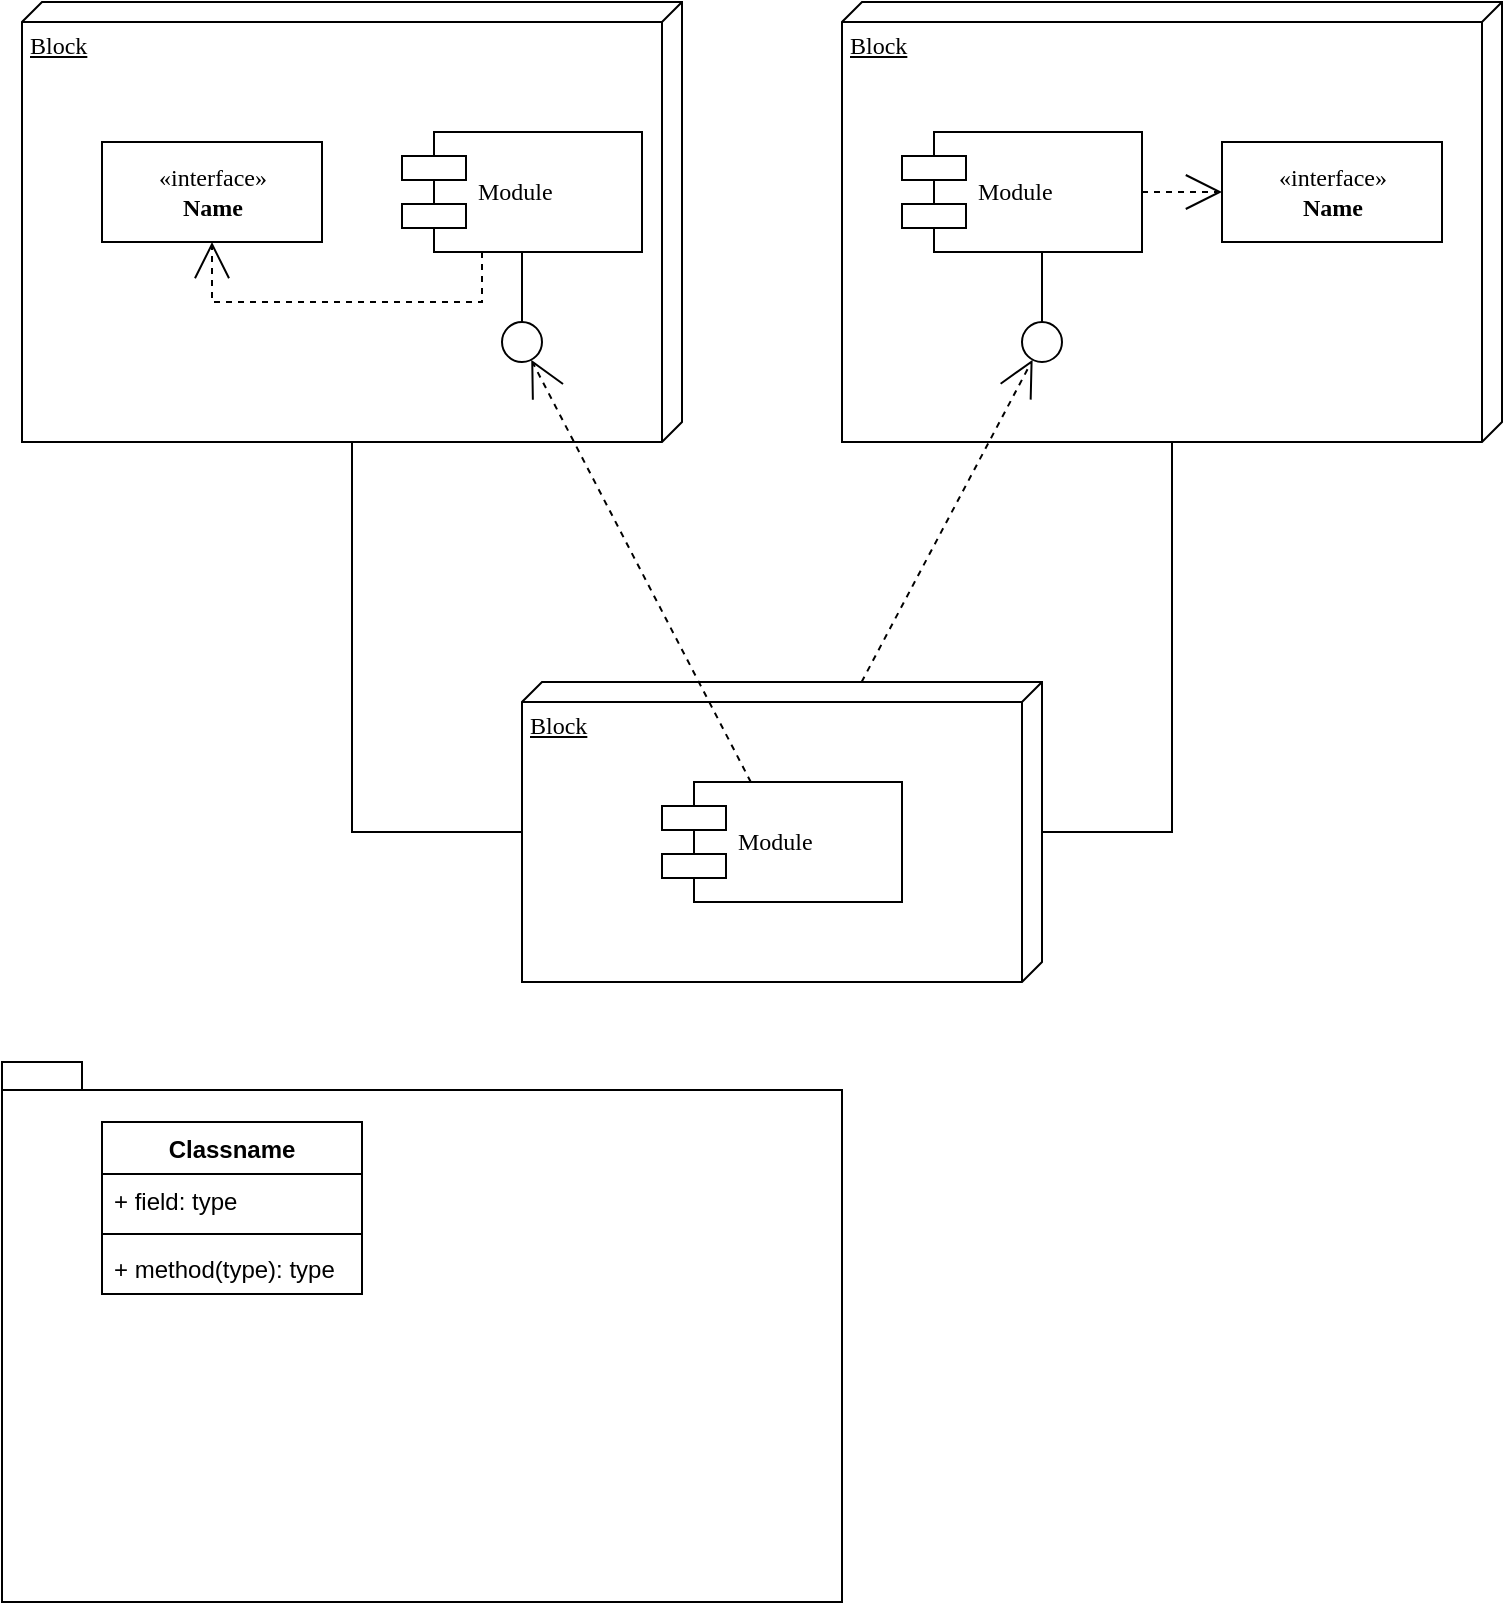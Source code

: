 <mxfile version="14.4.3" type="github" pages="2">
  <diagram name="Page-1" id="5f0bae14-7c28-e335-631c-24af17079c00">
    <mxGraphModel dx="474" dy="857" grid="1" gridSize="10" guides="1" tooltips="1" connect="1" arrows="1" fold="1" page="1" pageScale="1" pageWidth="1100" pageHeight="850" background="#ffffff" math="0" shadow="0">
      <root>
        <mxCell id="0" />
        <mxCell id="1" parent="0" />
        <mxCell id="39150e848f15840c-1" value="Block" style="verticalAlign=top;align=left;spacingTop=8;spacingLeft=2;spacingRight=12;shape=cube;size=10;direction=south;fontStyle=4;html=1;rounded=0;shadow=0;comic=0;labelBackgroundColor=none;strokeWidth=1;fontFamily=Verdana;fontSize=12" parent="1" vertex="1">
          <mxGeometry x="120" y="70" width="330" height="220" as="geometry" />
        </mxCell>
        <mxCell id="39150e848f15840c-2" value="Block" style="verticalAlign=top;align=left;spacingTop=8;spacingLeft=2;spacingRight=12;shape=cube;size=10;direction=south;fontStyle=4;html=1;rounded=0;shadow=0;comic=0;labelBackgroundColor=none;strokeWidth=1;fontFamily=Verdana;fontSize=12" parent="1" vertex="1">
          <mxGeometry x="530" y="70" width="330" height="220" as="geometry" />
        </mxCell>
        <mxCell id="39150e848f15840c-3" value="Block" style="verticalAlign=top;align=left;spacingTop=8;spacingLeft=2;spacingRight=12;shape=cube;size=10;direction=south;fontStyle=4;html=1;rounded=0;shadow=0;comic=0;labelBackgroundColor=none;strokeWidth=1;fontFamily=Verdana;fontSize=12" parent="1" vertex="1">
          <mxGeometry x="370" y="410" width="260" height="150" as="geometry" />
        </mxCell>
        <mxCell id="39150e848f15840c-4" value="&amp;laquo;interface&amp;raquo;&lt;br&gt;&lt;b&gt;Name&lt;/b&gt;" style="html=1;rounded=0;shadow=0;comic=0;labelBackgroundColor=none;strokeWidth=1;fontFamily=Verdana;fontSize=12;align=center;" parent="1" vertex="1">
          <mxGeometry x="160" y="140" width="110" height="50" as="geometry" />
        </mxCell>
        <mxCell id="39150e848f15840c-5" value="Module" style="shape=component;align=left;spacingLeft=36;rounded=0;shadow=0;comic=0;labelBackgroundColor=none;strokeWidth=1;fontFamily=Verdana;fontSize=12;html=1;" parent="1" vertex="1">
          <mxGeometry x="310" y="135" width="120" height="60" as="geometry" />
        </mxCell>
        <mxCell id="39150e848f15840c-6" value="" style="ellipse;whiteSpace=wrap;html=1;rounded=0;shadow=0;comic=0;labelBackgroundColor=none;strokeWidth=1;fontFamily=Verdana;fontSize=12;align=center;" parent="1" vertex="1">
          <mxGeometry x="360" y="230" width="20" height="20" as="geometry" />
        </mxCell>
        <mxCell id="39150e848f15840c-7" value="Module" style="shape=component;align=left;spacingLeft=36;rounded=0;shadow=0;comic=0;labelBackgroundColor=none;strokeWidth=1;fontFamily=Verdana;fontSize=12;html=1;" parent="1" vertex="1">
          <mxGeometry x="560" y="135" width="120" height="60" as="geometry" />
        </mxCell>
        <mxCell id="39150e848f15840c-8" value="&amp;laquo;interface&amp;raquo;&lt;br&gt;&lt;b&gt;Name&lt;/b&gt;" style="html=1;rounded=0;shadow=0;comic=0;labelBackgroundColor=none;strokeWidth=1;fontFamily=Verdana;fontSize=12;align=center;" parent="1" vertex="1">
          <mxGeometry x="720" y="140" width="110" height="50" as="geometry" />
        </mxCell>
        <mxCell id="39150e848f15840c-9" value="" style="ellipse;whiteSpace=wrap;html=1;rounded=0;shadow=0;comic=0;labelBackgroundColor=none;strokeWidth=1;fontFamily=Verdana;fontSize=12;align=center;" parent="1" vertex="1">
          <mxGeometry x="620" y="230" width="20" height="20" as="geometry" />
        </mxCell>
        <mxCell id="39150e848f15840c-10" value="Module" style="shape=component;align=left;spacingLeft=36;rounded=0;shadow=0;comic=0;labelBackgroundColor=none;strokeWidth=1;fontFamily=Verdana;fontSize=12;html=1;" parent="1" vertex="1">
          <mxGeometry x="440" y="460" width="120" height="60" as="geometry" />
        </mxCell>
        <mxCell id="39150e848f15840c-11" style="edgeStyle=none;rounded=0;html=1;dashed=1;labelBackgroundColor=none;startArrow=none;startFill=0;startSize=8;endArrow=open;endFill=0;endSize=16;fontFamily=Verdana;fontSize=12;" parent="1" source="39150e848f15840c-10" target="39150e848f15840c-6" edge="1">
          <mxGeometry relative="1" as="geometry" />
        </mxCell>
        <mxCell id="39150e848f15840c-12" style="edgeStyle=none;rounded=0;html=1;dashed=1;labelBackgroundColor=none;startArrow=none;startFill=0;startSize=8;endArrow=open;endFill=0;endSize=16;fontFamily=Verdana;fontSize=12;" parent="1" source="39150e848f15840c-3" target="39150e848f15840c-9" edge="1">
          <mxGeometry relative="1" as="geometry" />
        </mxCell>
        <mxCell id="39150e848f15840c-13" style="edgeStyle=elbowEdgeStyle;rounded=0;html=1;labelBackgroundColor=none;startArrow=none;startFill=0;startSize=8;endArrow=none;endFill=0;endSize=16;fontFamily=Verdana;fontSize=12;" parent="1" source="39150e848f15840c-9" target="39150e848f15840c-7" edge="1">
          <mxGeometry relative="1" as="geometry" />
        </mxCell>
        <mxCell id="39150e848f15840c-14" style="edgeStyle=elbowEdgeStyle;rounded=0;html=1;labelBackgroundColor=none;startArrow=none;startFill=0;startSize=8;endArrow=none;endFill=0;endSize=16;fontFamily=Verdana;fontSize=12;" parent="1" source="39150e848f15840c-6" target="39150e848f15840c-5" edge="1">
          <mxGeometry relative="1" as="geometry" />
        </mxCell>
        <mxCell id="39150e848f15840c-15" style="edgeStyle=orthogonalEdgeStyle;rounded=0;html=1;labelBackgroundColor=none;startArrow=none;startFill=0;startSize=8;endArrow=open;endFill=0;endSize=16;fontFamily=Verdana;fontSize=12;dashed=1;" parent="1" source="39150e848f15840c-5" target="39150e848f15840c-4" edge="1">
          <mxGeometry relative="1" as="geometry">
            <Array as="points">
              <mxPoint x="350" y="220" />
              <mxPoint x="215" y="220" />
            </Array>
          </mxGeometry>
        </mxCell>
        <mxCell id="39150e848f15840c-16" style="edgeStyle=orthogonalEdgeStyle;rounded=0;html=1;dashed=1;labelBackgroundColor=none;startArrow=none;startFill=0;startSize=8;endArrow=open;endFill=0;endSize=16;fontFamily=Verdana;fontSize=12;" parent="1" source="39150e848f15840c-7" target="39150e848f15840c-8" edge="1">
          <mxGeometry relative="1" as="geometry" />
        </mxCell>
        <mxCell id="39150e848f15840c-17" style="edgeStyle=orthogonalEdgeStyle;rounded=0;html=1;labelBackgroundColor=none;startArrow=none;startFill=0;startSize=8;endArrow=none;endFill=0;endSize=16;fontFamily=Verdana;fontSize=12;" parent="1" source="39150e848f15840c-3" target="39150e848f15840c-2" edge="1">
          <mxGeometry relative="1" as="geometry">
            <Array as="points">
              <mxPoint x="695" y="485" />
            </Array>
          </mxGeometry>
        </mxCell>
        <mxCell id="39150e848f15840c-18" style="edgeStyle=orthogonalEdgeStyle;rounded=0;html=1;labelBackgroundColor=none;startArrow=none;startFill=0;startSize=8;endArrow=none;endFill=0;endSize=16;fontFamily=Verdana;fontSize=12;" parent="1" source="39150e848f15840c-3" target="39150e848f15840c-1" edge="1">
          <mxGeometry relative="1" as="geometry">
            <Array as="points">
              <mxPoint x="285" y="485" />
            </Array>
          </mxGeometry>
        </mxCell>
        <mxCell id="ok0za1unGeQFKWAA7IbC-1" value="" style="shape=folder;fontStyle=1;spacingTop=10;tabWidth=40;tabHeight=14;tabPosition=left;html=1;" parent="1" vertex="1">
          <mxGeometry x="110" y="600" width="420" height="270" as="geometry" />
        </mxCell>
        <mxCell id="ok0za1unGeQFKWAA7IbC-2" value="Classname" style="swimlane;fontStyle=1;align=center;verticalAlign=top;childLayout=stackLayout;horizontal=1;startSize=26;horizontalStack=0;resizeParent=1;resizeParentMax=0;resizeLast=0;collapsible=1;marginBottom=0;" parent="1" vertex="1">
          <mxGeometry x="160" y="630" width="130" height="86" as="geometry" />
        </mxCell>
        <mxCell id="ok0za1unGeQFKWAA7IbC-3" value="+ field: type" style="text;strokeColor=none;fillColor=none;align=left;verticalAlign=top;spacingLeft=4;spacingRight=4;overflow=hidden;rotatable=0;points=[[0,0.5],[1,0.5]];portConstraint=eastwest;" parent="ok0za1unGeQFKWAA7IbC-2" vertex="1">
          <mxGeometry y="26" width="130" height="26" as="geometry" />
        </mxCell>
        <mxCell id="ok0za1unGeQFKWAA7IbC-4" value="" style="line;strokeWidth=1;fillColor=none;align=left;verticalAlign=middle;spacingTop=-1;spacingLeft=3;spacingRight=3;rotatable=0;labelPosition=right;points=[];portConstraint=eastwest;" parent="ok0za1unGeQFKWAA7IbC-2" vertex="1">
          <mxGeometry y="52" width="130" height="8" as="geometry" />
        </mxCell>
        <mxCell id="ok0za1unGeQFKWAA7IbC-5" value="+ method(type): type" style="text;strokeColor=none;fillColor=none;align=left;verticalAlign=top;spacingLeft=4;spacingRight=4;overflow=hidden;rotatable=0;points=[[0,0.5],[1,0.5]];portConstraint=eastwest;" parent="ok0za1unGeQFKWAA7IbC-2" vertex="1">
          <mxGeometry y="60" width="130" height="26" as="geometry" />
        </mxCell>
      </root>
    </mxGraphModel>
  </diagram>
  <diagram id="8LLgx4vdBzQ1kD5CrxiD" name="Page-2">
    <mxGraphModel dx="1246" dy="1965" grid="1" gridSize="10" guides="1" tooltips="1" connect="1" arrows="1" fold="1" page="1" pageScale="1" pageWidth="827" pageHeight="1169" math="0" shadow="0">
      <root>
        <mxCell id="HQGPUMjog5LNMLzuyo_q-0" />
        <mxCell id="HQGPUMjog5LNMLzuyo_q-1" parent="HQGPUMjog5LNMLzuyo_q-0" />
        <mxCell id="HQGPUMjog5LNMLzuyo_q-2" value="&lt;p style=&quot;margin: 0px ; margin-top: 4px ; text-align: center&quot;&gt;&lt;i&gt;&amp;lt;&amp;lt;Interface&amp;gt;&amp;gt;&lt;/i&gt;&lt;br&gt;&lt;b&gt;登录授权接口&lt;/b&gt;&lt;/p&gt;&lt;hr size=&quot;1&quot;&gt;&lt;p style=&quot;margin: 0px ; margin-left: 4px&quot;&gt;+ auth(String): JWTToken&lt;br&gt;&lt;/p&gt;" style="verticalAlign=top;align=left;overflow=fill;fontSize=12;fontFamily=Helvetica;html=1;" parent="HQGPUMjog5LNMLzuyo_q-1" vertex="1">
          <mxGeometry x="120" y="-280" width="190" height="110" as="geometry" />
        </mxCell>
        <mxCell id="HQGPUMjog5LNMLzuyo_q-31" value="登录认证-Feature" style="shape=module;align=left;spacingLeft=20;align=center;verticalAlign=top;fillColor=#dae8fc;strokeColor=#6c8ebf;" parent="HQGPUMjog5LNMLzuyo_q-1" vertex="1">
          <mxGeometry x="60" y="-90" width="1090" height="510" as="geometry" />
        </mxCell>
        <mxCell id="HQGPUMjog5LNMLzuyo_q-32" value="CheckIdentifyService" style="swimlane;fontStyle=1;align=center;verticalAlign=top;childLayout=stackLayout;horizontal=1;startSize=26;horizontalStack=0;resizeParent=1;resizeParentMax=0;resizeLast=0;collapsible=1;marginBottom=0;swimlaneFillColor=#ffffff;" parent="HQGPUMjog5LNMLzuyo_q-1" vertex="1">
          <mxGeometry x="150" y="230" width="215" height="138" as="geometry" />
        </mxCell>
        <mxCell id="HQGPUMjog5LNMLzuyo_q-33" value="+ userService: UserService" style="text;strokeColor=none;fillColor=none;align=left;verticalAlign=top;spacingLeft=4;spacingRight=4;overflow=hidden;rotatable=0;points=[[0,0.5],[1,0.5]];portConstraint=eastwest;" parent="HQGPUMjog5LNMLzuyo_q-32" vertex="1">
          <mxGeometry y="26" width="215" height="26" as="geometry" />
        </mxCell>
        <mxCell id="HQGPUMjog5LNMLzuyo_q-34" value="" style="line;strokeWidth=1;fillColor=none;align=left;verticalAlign=middle;spacingTop=-1;spacingLeft=3;spacingRight=3;rotatable=0;labelPosition=right;points=[];portConstraint=eastwest;" parent="HQGPUMjog5LNMLzuyo_q-32" vertex="1">
          <mxGeometry y="52" width="215" height="8" as="geometry" />
        </mxCell>
        <mxCell id="HQGPUMjog5LNMLzuyo_q-35" value="+ confirm(AuthAndUserInfo): Boolean" style="text;strokeColor=none;fillColor=none;align=left;verticalAlign=top;spacingLeft=4;spacingRight=4;overflow=hidden;rotatable=0;points=[[0,0.5],[1,0.5]];portConstraint=eastwest;" parent="HQGPUMjog5LNMLzuyo_q-32" vertex="1">
          <mxGeometry y="60" width="215" height="26" as="geometry" />
        </mxCell>
        <mxCell id="HQGPUMjog5LNMLzuyo_q-36" value="+ accept(AuthAndUserInfo): Boolean" style="text;strokeColor=none;fillColor=none;align=left;verticalAlign=top;spacingLeft=4;spacingRight=4;overflow=hidden;rotatable=0;points=[[0,0.5],[1,0.5]];portConstraint=eastwest;" parent="HQGPUMjog5LNMLzuyo_q-32" vertex="1">
          <mxGeometry y="86" width="215" height="26" as="geometry" />
        </mxCell>
        <mxCell id="HQGPUMjog5LNMLzuyo_q-37" value="+ reject(AuthAndUserInfo): Boolean" style="text;strokeColor=none;fillColor=none;align=left;verticalAlign=top;spacingLeft=4;spacingRight=4;overflow=hidden;rotatable=0;points=[[0,0.5],[1,0.5]];portConstraint=eastwest;" parent="HQGPUMjog5LNMLzuyo_q-32" vertex="1">
          <mxGeometry y="112" width="215" height="26" as="geometry" />
        </mxCell>
        <mxCell id="HQGPUMjog5LNMLzuyo_q-38" value="" style="group" parent="HQGPUMjog5LNMLzuyo_q-1" vertex="1" connectable="0">
          <mxGeometry x="70" y="450" width="1150" height="450" as="geometry" />
        </mxCell>
        <mxCell id="HQGPUMjog5LNMLzuyo_q-30" value="Domain-Model" style="verticalAlign=top;align=center;overflow=fill;html=1;fontFamily=Helvetica;fontSize=12;fontColor=#000000;strokeColor=#000000;fillColor=#ffffff;" parent="HQGPUMjog5LNMLzuyo_q-38" vertex="1">
          <mxGeometry x="8.78" y="-8.09" width="1111.22" height="458.09" as="geometry" />
        </mxCell>
        <mxCell id="TmlSuqyC0zM2CFqLp6od-5" value="Station" style="shape=table;startSize=30;container=1;collapsible=1;childLayout=tableLayout;fixedRows=1;rowLines=0;fontStyle=1;align=center;resizeLast=1;" vertex="1" parent="HQGPUMjog5LNMLzuyo_q-38">
          <mxGeometry x="240" y="30" width="150" height="210" as="geometry" />
        </mxCell>
        <mxCell id="TmlSuqyC0zM2CFqLp6od-6" value="" style="shape=partialRectangle;collapsible=0;dropTarget=0;pointerEvents=0;fillColor=none;top=0;left=0;bottom=0;right=0;points=[[0,0.5],[1,0.5]];portConstraint=eastwest;" vertex="1" parent="TmlSuqyC0zM2CFqLp6od-5">
          <mxGeometry y="30" width="150" height="30" as="geometry" />
        </mxCell>
        <mxCell id="TmlSuqyC0zM2CFqLp6od-7" value="PK,FK1" style="shape=partialRectangle;connectable=0;fillColor=none;top=0;left=0;bottom=0;right=0;fontStyle=1;overflow=hidden;" vertex="1" parent="TmlSuqyC0zM2CFqLp6od-6">
          <mxGeometry width="60" height="30" as="geometry" />
        </mxCell>
        <mxCell id="TmlSuqyC0zM2CFqLp6od-8" value="station_id" style="shape=partialRectangle;connectable=0;fillColor=none;top=0;left=0;bottom=0;right=0;align=left;spacingLeft=6;fontStyle=5;overflow=hidden;" vertex="1" parent="TmlSuqyC0zM2CFqLp6od-6">
          <mxGeometry x="60" width="90" height="30" as="geometry" />
        </mxCell>
        <mxCell id="TmlSuqyC0zM2CFqLp6od-9" value="" style="shape=partialRectangle;collapsible=0;dropTarget=0;pointerEvents=0;fillColor=none;top=0;left=0;bottom=1;right=0;points=[[0,0.5],[1,0.5]];portConstraint=eastwest;" vertex="1" parent="TmlSuqyC0zM2CFqLp6od-5">
          <mxGeometry y="60" width="150" height="30" as="geometry" />
        </mxCell>
        <mxCell id="TmlSuqyC0zM2CFqLp6od-10" value="" style="shape=partialRectangle;connectable=0;fillColor=none;top=0;left=0;bottom=0;right=0;fontStyle=1;overflow=hidden;" vertex="1" parent="TmlSuqyC0zM2CFqLp6od-9">
          <mxGeometry width="60" height="30" as="geometry" />
        </mxCell>
        <mxCell id="TmlSuqyC0zM2CFqLp6od-11" value="" style="shape=partialRectangle;connectable=0;fillColor=none;top=0;left=0;bottom=0;right=0;align=left;spacingLeft=6;fontStyle=5;overflow=hidden;" vertex="1" parent="TmlSuqyC0zM2CFqLp6od-9">
          <mxGeometry x="60" width="90" height="30" as="geometry" />
        </mxCell>
        <mxCell id="TmlSuqyC0zM2CFqLp6od-12" value="" style="shape=partialRectangle;collapsible=0;dropTarget=0;pointerEvents=0;fillColor=none;top=0;left=0;bottom=0;right=0;points=[[0,0.5],[1,0.5]];portConstraint=eastwest;" vertex="1" parent="TmlSuqyC0zM2CFqLp6od-5">
          <mxGeometry y="90" width="150" height="30" as="geometry" />
        </mxCell>
        <mxCell id="TmlSuqyC0zM2CFqLp6od-13" value="" style="shape=partialRectangle;connectable=0;fillColor=none;top=0;left=0;bottom=0;right=0;editable=1;overflow=hidden;" vertex="1" parent="TmlSuqyC0zM2CFqLp6od-12">
          <mxGeometry width="60" height="30" as="geometry" />
        </mxCell>
        <mxCell id="TmlSuqyC0zM2CFqLp6od-14" value="status" style="shape=partialRectangle;connectable=0;fillColor=none;top=0;left=0;bottom=0;right=0;align=left;spacingLeft=6;overflow=hidden;" vertex="1" parent="TmlSuqyC0zM2CFqLp6od-12">
          <mxGeometry x="60" width="90" height="30" as="geometry" />
        </mxCell>
        <mxCell id="TmlSuqyC0zM2CFqLp6od-33" value="" style="shape=partialRectangle;collapsible=0;dropTarget=0;pointerEvents=0;fillColor=none;top=0;left=0;bottom=0;right=0;points=[[0,0.5],[1,0.5]];portConstraint=eastwest;" vertex="1" parent="TmlSuqyC0zM2CFqLp6od-5">
          <mxGeometry y="120" width="150" height="30" as="geometry" />
        </mxCell>
        <mxCell id="TmlSuqyC0zM2CFqLp6od-34" value="" style="shape=partialRectangle;connectable=0;fillColor=none;top=0;left=0;bottom=0;right=0;editable=1;overflow=hidden;" vertex="1" parent="TmlSuqyC0zM2CFqLp6od-33">
          <mxGeometry width="60" height="30" as="geometry" />
        </mxCell>
        <mxCell id="TmlSuqyC0zM2CFqLp6od-35" value="station_name" style="shape=partialRectangle;connectable=0;fillColor=none;top=0;left=0;bottom=0;right=0;align=left;spacingLeft=6;overflow=hidden;" vertex="1" parent="TmlSuqyC0zM2CFqLp6od-33">
          <mxGeometry x="60" width="90" height="30" as="geometry" />
        </mxCell>
        <mxCell id="TmlSuqyC0zM2CFqLp6od-36" value="" style="shape=partialRectangle;collapsible=0;dropTarget=0;pointerEvents=0;fillColor=none;top=0;left=0;bottom=0;right=0;points=[[0,0.5],[1,0.5]];portConstraint=eastwest;" vertex="1" parent="TmlSuqyC0zM2CFqLp6od-5">
          <mxGeometry y="150" width="150" height="30" as="geometry" />
        </mxCell>
        <mxCell id="TmlSuqyC0zM2CFqLp6od-37" value="" style="shape=partialRectangle;connectable=0;fillColor=none;top=0;left=0;bottom=0;right=0;editable=1;overflow=hidden;" vertex="1" parent="TmlSuqyC0zM2CFqLp6od-36">
          <mxGeometry width="60" height="30" as="geometry" />
        </mxCell>
        <mxCell id="TmlSuqyC0zM2CFqLp6od-38" value="station_no" style="shape=partialRectangle;connectable=0;fillColor=none;top=0;left=0;bottom=0;right=0;align=left;spacingLeft=6;overflow=hidden;" vertex="1" parent="TmlSuqyC0zM2CFqLp6od-36">
          <mxGeometry x="60" width="90" height="30" as="geometry" />
        </mxCell>
        <mxCell id="TmlSuqyC0zM2CFqLp6od-15" value="" style="shape=partialRectangle;collapsible=0;dropTarget=0;pointerEvents=0;fillColor=none;top=0;left=0;bottom=0;right=0;points=[[0,0.5],[1,0.5]];portConstraint=eastwest;" vertex="1" parent="TmlSuqyC0zM2CFqLp6od-5">
          <mxGeometry y="180" width="150" height="30" as="geometry" />
        </mxCell>
        <mxCell id="TmlSuqyC0zM2CFqLp6od-16" value="" style="shape=partialRectangle;connectable=0;fillColor=none;top=0;left=0;bottom=0;right=0;editable=1;overflow=hidden;" vertex="1" parent="TmlSuqyC0zM2CFqLp6od-15">
          <mxGeometry width="60" height="30" as="geometry" />
        </mxCell>
        <mxCell id="TmlSuqyC0zM2CFqLp6od-17" value="comment" style="shape=partialRectangle;connectable=0;fillColor=none;top=0;left=0;bottom=0;right=0;align=left;spacingLeft=6;overflow=hidden;" vertex="1" parent="TmlSuqyC0zM2CFqLp6od-15">
          <mxGeometry x="60" width="90" height="30" as="geometry" />
        </mxCell>
        <mxCell id="TmlSuqyC0zM2CFqLp6od-39" value="plugin" style="shape=table;startSize=30;container=1;collapsible=1;childLayout=tableLayout;fixedRows=1;rowLines=0;fontStyle=1;align=center;resizeLast=1;" vertex="1" parent="HQGPUMjog5LNMLzuyo_q-38">
          <mxGeometry x="40" y="30" width="140" height="150" as="geometry" />
        </mxCell>
        <mxCell id="TmlSuqyC0zM2CFqLp6od-40" value="" style="shape=partialRectangle;collapsible=0;dropTarget=0;pointerEvents=0;fillColor=none;top=0;left=0;bottom=0;right=0;points=[[0,0.5],[1,0.5]];portConstraint=eastwest;" vertex="1" parent="TmlSuqyC0zM2CFqLp6od-39">
          <mxGeometry y="30" width="140" height="30" as="geometry" />
        </mxCell>
        <mxCell id="TmlSuqyC0zM2CFqLp6od-41" value="PK,FK1" style="shape=partialRectangle;connectable=0;fillColor=none;top=0;left=0;bottom=0;right=0;fontStyle=1;overflow=hidden;" vertex="1" parent="TmlSuqyC0zM2CFqLp6od-40">
          <mxGeometry width="60" height="30" as="geometry" />
        </mxCell>
        <mxCell id="TmlSuqyC0zM2CFqLp6od-42" value="id" style="shape=partialRectangle;connectable=0;fillColor=none;top=0;left=0;bottom=0;right=0;align=left;spacingLeft=6;fontStyle=5;overflow=hidden;" vertex="1" parent="TmlSuqyC0zM2CFqLp6od-40">
          <mxGeometry x="60" width="80" height="30" as="geometry" />
        </mxCell>
        <mxCell id="TmlSuqyC0zM2CFqLp6od-43" value="" style="shape=partialRectangle;collapsible=0;dropTarget=0;pointerEvents=0;fillColor=none;top=0;left=0;bottom=1;right=0;points=[[0,0.5],[1,0.5]];portConstraint=eastwest;" vertex="1" parent="TmlSuqyC0zM2CFqLp6od-39">
          <mxGeometry y="60" width="140" height="30" as="geometry" />
        </mxCell>
        <mxCell id="TmlSuqyC0zM2CFqLp6od-44" value="PK,FK2" style="shape=partialRectangle;connectable=0;fillColor=none;top=0;left=0;bottom=0;right=0;fontStyle=1;overflow=hidden;" vertex="1" parent="TmlSuqyC0zM2CFqLp6od-43">
          <mxGeometry width="60" height="30" as="geometry" />
        </mxCell>
        <mxCell id="TmlSuqyC0zM2CFqLp6od-45" value="station_id" style="shape=partialRectangle;connectable=0;fillColor=none;top=0;left=0;bottom=0;right=0;align=left;spacingLeft=6;fontStyle=5;overflow=hidden;" vertex="1" parent="TmlSuqyC0zM2CFqLp6od-43">
          <mxGeometry x="60" width="80" height="30" as="geometry" />
        </mxCell>
        <mxCell id="TmlSuqyC0zM2CFqLp6od-46" value="" style="shape=partialRectangle;collapsible=0;dropTarget=0;pointerEvents=0;fillColor=none;top=0;left=0;bottom=0;right=0;points=[[0,0.5],[1,0.5]];portConstraint=eastwest;" vertex="1" parent="TmlSuqyC0zM2CFqLp6od-39">
          <mxGeometry y="90" width="140" height="30" as="geometry" />
        </mxCell>
        <mxCell id="TmlSuqyC0zM2CFqLp6od-47" value="" style="shape=partialRectangle;connectable=0;fillColor=none;top=0;left=0;bottom=0;right=0;editable=1;overflow=hidden;" vertex="1" parent="TmlSuqyC0zM2CFqLp6od-46">
          <mxGeometry width="60" height="30" as="geometry" />
        </mxCell>
        <mxCell id="TmlSuqyC0zM2CFqLp6od-48" value="company_no" style="shape=partialRectangle;connectable=0;fillColor=none;top=0;left=0;bottom=0;right=0;align=left;spacingLeft=6;overflow=hidden;" vertex="1" parent="TmlSuqyC0zM2CFqLp6od-46">
          <mxGeometry x="60" width="80" height="30" as="geometry" />
        </mxCell>
        <mxCell id="TmlSuqyC0zM2CFqLp6od-49" value="" style="shape=partialRectangle;collapsible=0;dropTarget=0;pointerEvents=0;fillColor=none;top=0;left=0;bottom=0;right=0;points=[[0,0.5],[1,0.5]];portConstraint=eastwest;" vertex="1" parent="TmlSuqyC0zM2CFqLp6od-39">
          <mxGeometry y="120" width="140" height="30" as="geometry" />
        </mxCell>
        <mxCell id="TmlSuqyC0zM2CFqLp6od-50" value="" style="shape=partialRectangle;connectable=0;fillColor=none;top=0;left=0;bottom=0;right=0;editable=1;overflow=hidden;" vertex="1" parent="TmlSuqyC0zM2CFqLp6od-49">
          <mxGeometry width="60" height="30" as="geometry" />
        </mxCell>
        <mxCell id="TmlSuqyC0zM2CFqLp6od-51" value="plugin_name" style="shape=partialRectangle;connectable=0;fillColor=none;top=0;left=0;bottom=0;right=0;align=left;spacingLeft=6;overflow=hidden;" vertex="1" parent="TmlSuqyC0zM2CFqLp6od-49">
          <mxGeometry x="60" width="80" height="30" as="geometry" />
        </mxCell>
        <mxCell id="TmlSuqyC0zM2CFqLp6od-52" value="basic_info" style="shape=table;startSize=30;container=1;collapsible=1;childLayout=tableLayout;fixedRows=1;rowLines=0;fontStyle=1;align=center;resizeLast=1;" vertex="1" parent="HQGPUMjog5LNMLzuyo_q-38">
          <mxGeometry x="430" y="30" width="180" height="160" as="geometry" />
        </mxCell>
        <mxCell id="TmlSuqyC0zM2CFqLp6od-53" value="" style="shape=partialRectangle;collapsible=0;dropTarget=0;pointerEvents=0;fillColor=none;top=0;left=0;bottom=0;right=0;points=[[0,0.5],[1,0.5]];portConstraint=eastwest;" vertex="1" parent="TmlSuqyC0zM2CFqLp6od-52">
          <mxGeometry y="30" width="180" height="30" as="geometry" />
        </mxCell>
        <mxCell id="TmlSuqyC0zM2CFqLp6od-54" value="PK,FK1" style="shape=partialRectangle;connectable=0;fillColor=none;top=0;left=0;bottom=0;right=0;fontStyle=1;overflow=hidden;" vertex="1" parent="TmlSuqyC0zM2CFqLp6od-53">
          <mxGeometry width="60" height="30" as="geometry" />
        </mxCell>
        <mxCell id="TmlSuqyC0zM2CFqLp6od-55" value="basic_info_id" style="shape=partialRectangle;connectable=0;fillColor=none;top=0;left=0;bottom=0;right=0;align=left;spacingLeft=6;fontStyle=5;overflow=hidden;" vertex="1" parent="TmlSuqyC0zM2CFqLp6od-53">
          <mxGeometry x="60" width="120" height="30" as="geometry" />
        </mxCell>
        <mxCell id="TmlSuqyC0zM2CFqLp6od-56" value="" style="shape=partialRectangle;collapsible=0;dropTarget=0;pointerEvents=0;fillColor=none;top=0;left=0;bottom=1;right=0;points=[[0,0.5],[1,0.5]];portConstraint=eastwest;" vertex="1" parent="TmlSuqyC0zM2CFqLp6od-52">
          <mxGeometry y="60" width="180" height="30" as="geometry" />
        </mxCell>
        <mxCell id="TmlSuqyC0zM2CFqLp6od-57" value="PK,FK2" style="shape=partialRectangle;connectable=0;fillColor=none;top=0;left=0;bottom=0;right=0;fontStyle=1;overflow=hidden;" vertex="1" parent="TmlSuqyC0zM2CFqLp6od-56">
          <mxGeometry width="60" height="30" as="geometry" />
        </mxCell>
        <mxCell id="TmlSuqyC0zM2CFqLp6od-58" value="station_id" style="shape=partialRectangle;connectable=0;fillColor=none;top=0;left=0;bottom=0;right=0;align=left;spacingLeft=6;fontStyle=5;overflow=hidden;" vertex="1" parent="TmlSuqyC0zM2CFqLp6od-56">
          <mxGeometry x="60" width="120" height="30" as="geometry" />
        </mxCell>
        <mxCell id="TmlSuqyC0zM2CFqLp6od-59" value="" style="shape=partialRectangle;collapsible=0;dropTarget=0;pointerEvents=0;fillColor=none;top=0;left=0;bottom=0;right=0;points=[[0,0.5],[1,0.5]];portConstraint=eastwest;" vertex="1" parent="TmlSuqyC0zM2CFqLp6od-52">
          <mxGeometry y="90" width="180" height="30" as="geometry" />
        </mxCell>
        <mxCell id="TmlSuqyC0zM2CFqLp6od-60" value="" style="shape=partialRectangle;connectable=0;fillColor=none;top=0;left=0;bottom=0;right=0;editable=1;overflow=hidden;" vertex="1" parent="TmlSuqyC0zM2CFqLp6od-59">
          <mxGeometry width="60" height="30" as="geometry" />
        </mxCell>
        <mxCell id="TmlSuqyC0zM2CFqLp6od-61" value="Row 3" style="shape=partialRectangle;connectable=0;fillColor=none;top=0;left=0;bottom=0;right=0;align=left;spacingLeft=6;overflow=hidden;" vertex="1" parent="TmlSuqyC0zM2CFqLp6od-59">
          <mxGeometry x="60" width="120" height="30" as="geometry" />
        </mxCell>
        <mxCell id="TmlSuqyC0zM2CFqLp6od-62" value="" style="shape=partialRectangle;collapsible=0;dropTarget=0;pointerEvents=0;fillColor=none;top=0;left=0;bottom=0;right=0;points=[[0,0.5],[1,0.5]];portConstraint=eastwest;" vertex="1" parent="TmlSuqyC0zM2CFqLp6od-52">
          <mxGeometry y="120" width="180" height="30" as="geometry" />
        </mxCell>
        <mxCell id="TmlSuqyC0zM2CFqLp6od-63" value="" style="shape=partialRectangle;connectable=0;fillColor=none;top=0;left=0;bottom=0;right=0;editable=1;overflow=hidden;" vertex="1" parent="TmlSuqyC0zM2CFqLp6od-62">
          <mxGeometry width="60" height="30" as="geometry" />
        </mxCell>
        <mxCell id="TmlSuqyC0zM2CFqLp6od-64" value="Row 4" style="shape=partialRectangle;connectable=0;fillColor=none;top=0;left=0;bottom=0;right=0;align=left;spacingLeft=6;overflow=hidden;" vertex="1" parent="TmlSuqyC0zM2CFqLp6od-62">
          <mxGeometry x="60" width="120" height="30" as="geometry" />
        </mxCell>
        <mxCell id="TmlSuqyC0zM2CFqLp6od-65" value="simulation" style="shape=table;startSize=25;container=1;collapsible=1;childLayout=tableLayout;fixedRows=1;rowLines=0;fontStyle=1;align=center;resizeLast=1;" vertex="1" parent="HQGPUMjog5LNMLzuyo_q-38">
          <mxGeometry x="640" y="30" width="180" height="160" as="geometry" />
        </mxCell>
        <mxCell id="TmlSuqyC0zM2CFqLp6od-66" value="" style="shape=partialRectangle;collapsible=0;dropTarget=0;pointerEvents=0;fillColor=none;top=0;left=0;bottom=0;right=0;points=[[0,0.5],[1,0.5]];portConstraint=eastwest;" vertex="1" parent="TmlSuqyC0zM2CFqLp6od-65">
          <mxGeometry y="25" width="180" height="30" as="geometry" />
        </mxCell>
        <mxCell id="TmlSuqyC0zM2CFqLp6od-67" value="PK,FK1" style="shape=partialRectangle;connectable=0;fillColor=none;top=0;left=0;bottom=0;right=0;fontStyle=1;overflow=hidden;" vertex="1" parent="TmlSuqyC0zM2CFqLp6od-66">
          <mxGeometry width="60" height="30" as="geometry" />
        </mxCell>
        <mxCell id="TmlSuqyC0zM2CFqLp6od-68" value="simulation_id" style="shape=partialRectangle;connectable=0;fillColor=none;top=0;left=0;bottom=0;right=0;align=left;spacingLeft=6;fontStyle=5;overflow=hidden;" vertex="1" parent="TmlSuqyC0zM2CFqLp6od-66">
          <mxGeometry x="60" width="120" height="30" as="geometry" />
        </mxCell>
        <mxCell id="TmlSuqyC0zM2CFqLp6od-69" value="" style="shape=partialRectangle;collapsible=0;dropTarget=0;pointerEvents=0;fillColor=none;top=0;left=0;bottom=1;right=0;points=[[0,0.5],[1,0.5]];portConstraint=eastwest;" vertex="1" parent="TmlSuqyC0zM2CFqLp6od-65">
          <mxGeometry y="55" width="180" height="30" as="geometry" />
        </mxCell>
        <mxCell id="TmlSuqyC0zM2CFqLp6od-70" value="PK,FK2" style="shape=partialRectangle;connectable=0;fillColor=none;top=0;left=0;bottom=0;right=0;fontStyle=1;overflow=hidden;" vertex="1" parent="TmlSuqyC0zM2CFqLp6od-69">
          <mxGeometry width="60" height="30" as="geometry" />
        </mxCell>
        <mxCell id="TmlSuqyC0zM2CFqLp6od-71" value="station_id" style="shape=partialRectangle;connectable=0;fillColor=none;top=0;left=0;bottom=0;right=0;align=left;spacingLeft=6;fontStyle=5;overflow=hidden;" vertex="1" parent="TmlSuqyC0zM2CFqLp6od-69">
          <mxGeometry x="60" width="120" height="30" as="geometry" />
        </mxCell>
        <mxCell id="TmlSuqyC0zM2CFqLp6od-72" value="" style="shape=partialRectangle;collapsible=0;dropTarget=0;pointerEvents=0;fillColor=none;top=0;left=0;bottom=0;right=0;points=[[0,0.5],[1,0.5]];portConstraint=eastwest;" vertex="1" parent="TmlSuqyC0zM2CFqLp6od-65">
          <mxGeometry y="85" width="180" height="30" as="geometry" />
        </mxCell>
        <mxCell id="TmlSuqyC0zM2CFqLp6od-73" value="" style="shape=partialRectangle;connectable=0;fillColor=none;top=0;left=0;bottom=0;right=0;editable=1;overflow=hidden;" vertex="1" parent="TmlSuqyC0zM2CFqLp6od-72">
          <mxGeometry width="60" height="30" as="geometry" />
        </mxCell>
        <mxCell id="TmlSuqyC0zM2CFqLp6od-74" value="Row 3" style="shape=partialRectangle;connectable=0;fillColor=none;top=0;left=0;bottom=0;right=0;align=left;spacingLeft=6;overflow=hidden;" vertex="1" parent="TmlSuqyC0zM2CFqLp6od-72">
          <mxGeometry x="60" width="120" height="30" as="geometry" />
        </mxCell>
        <mxCell id="TmlSuqyC0zM2CFqLp6od-75" value="" style="shape=partialRectangle;collapsible=0;dropTarget=0;pointerEvents=0;fillColor=none;top=0;left=0;bottom=0;right=0;points=[[0,0.5],[1,0.5]];portConstraint=eastwest;" vertex="1" parent="TmlSuqyC0zM2CFqLp6od-65">
          <mxGeometry y="115" width="180" height="30" as="geometry" />
        </mxCell>
        <mxCell id="TmlSuqyC0zM2CFqLp6od-76" value="" style="shape=partialRectangle;connectable=0;fillColor=none;top=0;left=0;bottom=0;right=0;editable=1;overflow=hidden;" vertex="1" parent="TmlSuqyC0zM2CFqLp6od-75">
          <mxGeometry width="60" height="30" as="geometry" />
        </mxCell>
        <mxCell id="TmlSuqyC0zM2CFqLp6od-77" value="Row 4" style="shape=partialRectangle;connectable=0;fillColor=none;top=0;left=0;bottom=0;right=0;align=left;spacingLeft=6;overflow=hidden;" vertex="1" parent="TmlSuqyC0zM2CFqLp6od-75">
          <mxGeometry x="60" width="120" height="30" as="geometry" />
        </mxCell>
        <mxCell id="TmlSuqyC0zM2CFqLp6od-78" value="picture" style="shape=table;startSize=30;container=1;collapsible=1;childLayout=tableLayout;fixedRows=1;rowLines=0;fontStyle=1;align=center;resizeLast=1;" vertex="1" parent="HQGPUMjog5LNMLzuyo_q-38">
          <mxGeometry x="900" y="30" width="180" height="160" as="geometry" />
        </mxCell>
        <mxCell id="TmlSuqyC0zM2CFqLp6od-79" value="" style="shape=partialRectangle;collapsible=0;dropTarget=0;pointerEvents=0;fillColor=none;top=0;left=0;bottom=0;right=0;points=[[0,0.5],[1,0.5]];portConstraint=eastwest;" vertex="1" parent="TmlSuqyC0zM2CFqLp6od-78">
          <mxGeometry y="30" width="180" height="30" as="geometry" />
        </mxCell>
        <mxCell id="TmlSuqyC0zM2CFqLp6od-80" value="PK,FK1" style="shape=partialRectangle;connectable=0;fillColor=none;top=0;left=0;bottom=0;right=0;fontStyle=1;overflow=hidden;" vertex="1" parent="TmlSuqyC0zM2CFqLp6od-79">
          <mxGeometry width="60" height="30" as="geometry" />
        </mxCell>
        <mxCell id="TmlSuqyC0zM2CFqLp6od-81" value="pic_id" style="shape=partialRectangle;connectable=0;fillColor=none;top=0;left=0;bottom=0;right=0;align=left;spacingLeft=6;fontStyle=5;overflow=hidden;" vertex="1" parent="TmlSuqyC0zM2CFqLp6od-79">
          <mxGeometry x="60" width="120" height="30" as="geometry" />
        </mxCell>
        <mxCell id="TmlSuqyC0zM2CFqLp6od-82" value="" style="shape=partialRectangle;collapsible=0;dropTarget=0;pointerEvents=0;fillColor=none;top=0;left=0;bottom=1;right=0;points=[[0,0.5],[1,0.5]];portConstraint=eastwest;" vertex="1" parent="TmlSuqyC0zM2CFqLp6od-78">
          <mxGeometry y="60" width="180" height="30" as="geometry" />
        </mxCell>
        <mxCell id="TmlSuqyC0zM2CFqLp6od-83" value="PK,FK2" style="shape=partialRectangle;connectable=0;fillColor=none;top=0;left=0;bottom=0;right=0;fontStyle=1;overflow=hidden;" vertex="1" parent="TmlSuqyC0zM2CFqLp6od-82">
          <mxGeometry width="60" height="30" as="geometry" />
        </mxCell>
        <mxCell id="TmlSuqyC0zM2CFqLp6od-84" value="station_id" style="shape=partialRectangle;connectable=0;fillColor=none;top=0;left=0;bottom=0;right=0;align=left;spacingLeft=6;fontStyle=5;overflow=hidden;" vertex="1" parent="TmlSuqyC0zM2CFqLp6od-82">
          <mxGeometry x="60" width="120" height="30" as="geometry" />
        </mxCell>
        <mxCell id="TmlSuqyC0zM2CFqLp6od-85" value="" style="shape=partialRectangle;collapsible=0;dropTarget=0;pointerEvents=0;fillColor=none;top=0;left=0;bottom=0;right=0;points=[[0,0.5],[1,0.5]];portConstraint=eastwest;" vertex="1" parent="TmlSuqyC0zM2CFqLp6od-78">
          <mxGeometry y="90" width="180" height="30" as="geometry" />
        </mxCell>
        <mxCell id="TmlSuqyC0zM2CFqLp6od-86" value="" style="shape=partialRectangle;connectable=0;fillColor=none;top=0;left=0;bottom=0;right=0;editable=1;overflow=hidden;" vertex="1" parent="TmlSuqyC0zM2CFqLp6od-85">
          <mxGeometry width="60" height="30" as="geometry" />
        </mxCell>
        <mxCell id="TmlSuqyC0zM2CFqLp6od-87" value="Row 3" style="shape=partialRectangle;connectable=0;fillColor=none;top=0;left=0;bottom=0;right=0;align=left;spacingLeft=6;overflow=hidden;" vertex="1" parent="TmlSuqyC0zM2CFqLp6od-85">
          <mxGeometry x="60" width="120" height="30" as="geometry" />
        </mxCell>
        <mxCell id="TmlSuqyC0zM2CFqLp6od-88" value="" style="shape=partialRectangle;collapsible=0;dropTarget=0;pointerEvents=0;fillColor=none;top=0;left=0;bottom=0;right=0;points=[[0,0.5],[1,0.5]];portConstraint=eastwest;" vertex="1" parent="TmlSuqyC0zM2CFqLp6od-78">
          <mxGeometry y="120" width="180" height="30" as="geometry" />
        </mxCell>
        <mxCell id="TmlSuqyC0zM2CFqLp6od-89" value="" style="shape=partialRectangle;connectable=0;fillColor=none;top=0;left=0;bottom=0;right=0;editable=1;overflow=hidden;" vertex="1" parent="TmlSuqyC0zM2CFqLp6od-88">
          <mxGeometry width="60" height="30" as="geometry" />
        </mxCell>
        <mxCell id="TmlSuqyC0zM2CFqLp6od-90" value="Row 4" style="shape=partialRectangle;connectable=0;fillColor=none;top=0;left=0;bottom=0;right=0;align=left;spacingLeft=6;overflow=hidden;" vertex="1" parent="TmlSuqyC0zM2CFqLp6od-88">
          <mxGeometry x="60" width="120" height="30" as="geometry" />
        </mxCell>
        <mxCell id="TmlSuqyC0zM2CFqLp6od-105" value="&lt;div&gt;&lt;span&gt;create table plugin{&lt;/span&gt;&lt;/div&gt;&lt;div&gt;&lt;span&gt;plugin_id&amp;nbsp; int(11) primary key not null autoincrease&amp;nbsp;&lt;/span&gt;&lt;/div&gt;}" style="shape=note;size=20;whiteSpace=wrap;html=1;align=left;" vertex="1" parent="HQGPUMjog5LNMLzuyo_q-38">
          <mxGeometry x="40" y="260" width="290" height="120" as="geometry" />
        </mxCell>
        <mxCell id="TmlSuqyC0zM2CFqLp6od-106" value="Table" style="shape=table;startSize=30;container=1;collapsible=1;childLayout=tableLayout;fixedRows=1;rowLines=0;fontStyle=1;align=center;resizeLast=1;" vertex="1" parent="HQGPUMjog5LNMLzuyo_q-38">
          <mxGeometry x="510" y="240" width="180" height="190" as="geometry" />
        </mxCell>
        <mxCell id="TmlSuqyC0zM2CFqLp6od-107" value="" style="shape=partialRectangle;collapsible=0;dropTarget=0;pointerEvents=0;fillColor=none;top=0;left=0;bottom=0;right=0;points=[[0,0.5],[1,0.5]];portConstraint=eastwest;" vertex="1" parent="TmlSuqyC0zM2CFqLp6od-106">
          <mxGeometry y="30" width="180" height="30" as="geometry" />
        </mxCell>
        <mxCell id="TmlSuqyC0zM2CFqLp6od-108" value="PK,FK1" style="shape=partialRectangle;connectable=0;fillColor=none;top=0;left=0;bottom=0;right=0;fontStyle=1;overflow=hidden;" vertex="1" parent="TmlSuqyC0zM2CFqLp6od-107">
          <mxGeometry width="60" height="30" as="geometry" />
        </mxCell>
        <mxCell id="TmlSuqyC0zM2CFqLp6od-109" value="history_id" style="shape=partialRectangle;connectable=0;fillColor=none;top=0;left=0;bottom=0;right=0;align=left;spacingLeft=6;fontStyle=5;overflow=hidden;" vertex="1" parent="TmlSuqyC0zM2CFqLp6od-107">
          <mxGeometry x="60" width="120" height="30" as="geometry" />
        </mxCell>
        <mxCell id="TmlSuqyC0zM2CFqLp6od-119" value="" style="shape=partialRectangle;collapsible=0;dropTarget=0;pointerEvents=0;fillColor=none;top=0;left=0;bottom=0;right=0;points=[[0,0.5],[1,0.5]];portConstraint=eastwest;" vertex="1" parent="TmlSuqyC0zM2CFqLp6od-106">
          <mxGeometry y="60" width="180" height="30" as="geometry" />
        </mxCell>
        <mxCell id="TmlSuqyC0zM2CFqLp6od-120" value="PK,FK1" style="shape=partialRectangle;connectable=0;fillColor=none;top=0;left=0;bottom=0;right=0;fontStyle=1;overflow=hidden;" vertex="1" parent="TmlSuqyC0zM2CFqLp6od-119">
          <mxGeometry width="60" height="30" as="geometry" />
        </mxCell>
        <mxCell id="TmlSuqyC0zM2CFqLp6od-121" value="sation_id" style="shape=partialRectangle;connectable=0;fillColor=none;top=0;left=0;bottom=0;right=0;align=left;spacingLeft=6;fontStyle=5;overflow=hidden;" vertex="1" parent="TmlSuqyC0zM2CFqLp6od-119">
          <mxGeometry x="60" width="120" height="30" as="geometry" />
        </mxCell>
        <mxCell id="TmlSuqyC0zM2CFqLp6od-110" value="" style="shape=partialRectangle;collapsible=0;dropTarget=0;pointerEvents=0;fillColor=none;top=0;left=0;bottom=1;right=0;points=[[0,0.5],[1,0.5]];portConstraint=eastwest;" vertex="1" parent="TmlSuqyC0zM2CFqLp6od-106">
          <mxGeometry y="90" width="180" height="30" as="geometry" />
        </mxCell>
        <mxCell id="TmlSuqyC0zM2CFqLp6od-111" value="PK,FK2" style="shape=partialRectangle;connectable=0;fillColor=none;top=0;left=0;bottom=0;right=0;fontStyle=1;overflow=hidden;" vertex="1" parent="TmlSuqyC0zM2CFqLp6od-110">
          <mxGeometry width="60" height="30" as="geometry" />
        </mxCell>
        <mxCell id="TmlSuqyC0zM2CFqLp6od-112" value="user_id" style="shape=partialRectangle;connectable=0;fillColor=none;top=0;left=0;bottom=0;right=0;align=left;spacingLeft=6;fontStyle=5;overflow=hidden;" vertex="1" parent="TmlSuqyC0zM2CFqLp6od-110">
          <mxGeometry x="60" width="120" height="30" as="geometry" />
        </mxCell>
        <mxCell id="TmlSuqyC0zM2CFqLp6od-113" value="" style="shape=partialRectangle;collapsible=0;dropTarget=0;pointerEvents=0;fillColor=none;top=0;left=0;bottom=0;right=0;points=[[0,0.5],[1,0.5]];portConstraint=eastwest;" vertex="1" parent="TmlSuqyC0zM2CFqLp6od-106">
          <mxGeometry y="120" width="180" height="30" as="geometry" />
        </mxCell>
        <mxCell id="TmlSuqyC0zM2CFqLp6od-114" value="" style="shape=partialRectangle;connectable=0;fillColor=none;top=0;left=0;bottom=0;right=0;editable=1;overflow=hidden;" vertex="1" parent="TmlSuqyC0zM2CFqLp6od-113">
          <mxGeometry width="60" height="30" as="geometry" />
        </mxCell>
        <mxCell id="TmlSuqyC0zM2CFqLp6od-115" value="phone" style="shape=partialRectangle;connectable=0;fillColor=none;top=0;left=0;bottom=0;right=0;align=left;spacingLeft=6;overflow=hidden;" vertex="1" parent="TmlSuqyC0zM2CFqLp6od-113">
          <mxGeometry x="60" width="120" height="30" as="geometry" />
        </mxCell>
        <mxCell id="TmlSuqyC0zM2CFqLp6od-116" value="" style="shape=partialRectangle;collapsible=0;dropTarget=0;pointerEvents=0;fillColor=none;top=0;left=0;bottom=0;right=0;points=[[0,0.5],[1,0.5]];portConstraint=eastwest;" vertex="1" parent="TmlSuqyC0zM2CFqLp6od-106">
          <mxGeometry y="150" width="180" height="30" as="geometry" />
        </mxCell>
        <mxCell id="TmlSuqyC0zM2CFqLp6od-117" value="" style="shape=partialRectangle;connectable=0;fillColor=none;top=0;left=0;bottom=0;right=0;editable=1;overflow=hidden;" vertex="1" parent="TmlSuqyC0zM2CFqLp6od-116">
          <mxGeometry width="60" height="30" as="geometry" />
        </mxCell>
        <mxCell id="TmlSuqyC0zM2CFqLp6od-118" value="" style="shape=partialRectangle;connectable=0;fillColor=none;top=0;left=0;bottom=0;right=0;align=left;spacingLeft=6;overflow=hidden;" vertex="1" parent="TmlSuqyC0zM2CFqLp6od-116">
          <mxGeometry x="60" width="120" height="30" as="geometry" />
        </mxCell>
        <mxCell id="HQGPUMjog5LNMLzuyo_q-51" value="&lt;p style=&quot;margin: 0px ; margin-top: 4px ; text-align: center&quot;&gt;&lt;i&gt;&amp;lt;&amp;lt;Interface&amp;gt;&amp;gt;&lt;/i&gt;&lt;br&gt;&lt;b&gt;业务接口&lt;/b&gt;&lt;/p&gt;&lt;hr size=&quot;1&quot;&gt;&lt;p style=&quot;margin: 0px ; margin-left: 4px&quot;&gt;+ 新增电站(Type): Type&lt;br&gt;+ 删除电站(Type, Type): Type&lt;/p&gt;&lt;p style=&quot;margin: 0px ; margin-left: 4px&quot;&gt;+ 显示未审批通过的电站列表(Type, Type): Type&lt;/p&gt;&lt;p style=&quot;margin: 0px ; margin-left: 4px&quot;&gt;+ 显示审批意见(Type, Type): Type&lt;br&gt;+ 恢复收集电站历史列表(Type, Type): Type&lt;br&gt;&lt;/p&gt;&lt;p style=&quot;margin: 0px ; margin-left: 4px&quot;&gt;+ 上传图片(Type, Type): Type&lt;br&gt;&lt;/p&gt;&lt;p style=&quot;margin: 0px ; margin-left: 4px&quot;&gt;+ 自动保存(Type, Type): Type&lt;br&gt;&lt;/p&gt;&lt;p style=&quot;margin: 0px ; margin-left: 4px&quot;&gt;+ 提交表单(Type, Type): Type&lt;br&gt;&lt;/p&gt;" style="verticalAlign=top;align=left;overflow=fill;fontSize=12;fontFamily=Helvetica;html=1;" parent="HQGPUMjog5LNMLzuyo_q-1" vertex="1">
          <mxGeometry x="414" y="-340" width="286" height="170" as="geometry" />
        </mxCell>
        <mxCell id="HQGPUMjog5LNMLzuyo_q-52" value="&lt;p style=&quot;margin: 0px ; margin-top: 4px ; text-align: center&quot;&gt;&lt;i&gt;&amp;lt;&amp;lt;Interface&amp;gt;&amp;gt;&lt;/i&gt;&lt;br&gt;&lt;b&gt;cacheManager&lt;/b&gt;&lt;/p&gt;&lt;hr size=&quot;1&quot;&gt;&lt;p style=&quot;margin: 0px ; margin-left: 4px&quot;&gt;+ field1: Type&lt;br&gt;+ field2: Type&lt;/p&gt;&lt;hr size=&quot;1&quot;&gt;&lt;p style=&quot;margin: 0px ; margin-left: 4px&quot;&gt;+ method1(Type): Type&lt;br&gt;+ method2(Type, Type): Type&lt;/p&gt;" style="verticalAlign=top;align=left;overflow=fill;fontSize=12;fontFamily=Helvetica;html=1;" parent="HQGPUMjog5LNMLzuyo_q-1" vertex="1">
          <mxGeometry x="690" y="228" width="190" height="140" as="geometry" />
        </mxCell>
        <mxCell id="HQGPUMjog5LNMLzuyo_q-53" value="&lt;p style=&quot;margin: 0px ; margin-top: 4px ; text-align: center&quot;&gt;&lt;i&gt;&amp;lt;&amp;lt;Interface&amp;gt;&amp;gt;&lt;/i&gt;&lt;br&gt;&lt;b&gt;authorityRules&lt;/b&gt;&lt;/p&gt;&lt;hr size=&quot;1&quot;&gt;&lt;p style=&quot;margin: 0px ; margin-left: 4px&quot;&gt;+ field1: Type&lt;br&gt;+ field2: Type&lt;/p&gt;&lt;hr size=&quot;1&quot;&gt;&lt;p style=&quot;margin: 0px ; margin-left: 4px&quot;&gt;+ method1(Type): Type&lt;br&gt;+ method2(Type, Type): Type&lt;/p&gt;" style="verticalAlign=top;align=left;overflow=fill;fontSize=12;fontFamily=Helvetica;html=1;" parent="HQGPUMjog5LNMLzuyo_q-1" vertex="1">
          <mxGeometry x="930" y="220" width="190" height="140" as="geometry" />
        </mxCell>
        <mxCell id="HQGPUMjog5LNMLzuyo_q-61" value="&lt;p style=&quot;margin: 0px ; margin-top: 4px ; text-align: center&quot;&gt;&lt;i&gt;&amp;lt;&amp;lt;Interface&amp;gt;&amp;gt;&lt;/i&gt;&lt;br&gt;&lt;b&gt;电站信息管理-Feature&lt;/b&gt;&lt;/p&gt;&lt;hr size=&quot;1&quot;&gt;&lt;p style=&quot;margin: 0px ; margin-left: 4px&quot;&gt;+ field1: Type&lt;br&gt;+ field2: Type&lt;/p&gt;&lt;hr size=&quot;1&quot;&gt;&lt;p style=&quot;margin: 0px ; margin-left: 4px&quot;&gt;+ isPass(Type): Type&lt;br&gt;+ changeStatus(Type, Type): Type&lt;br&gt;&lt;/p&gt;&lt;p style=&quot;margin: 0px ; margin-left: 4px&quot;&gt;+ changeStatus(Type, Type): Type&lt;br&gt;&lt;/p&gt;&lt;p style=&quot;margin: 0px ; margin-left: 4px&quot;&gt;+ changeStatus(Type, Type): Type&lt;br&gt;&lt;/p&gt;&lt;p style=&quot;margin: 0px ; margin-left: 4px&quot;&gt;+ changeStatus(Type, Type): Type&lt;br&gt;&lt;/p&gt;" style="verticalAlign=top;align=left;overflow=fill;fontSize=12;fontFamily=Helvetica;html=1;" parent="HQGPUMjog5LNMLzuyo_q-1" vertex="1">
          <mxGeometry x="130" y="-40" width="210" height="170" as="geometry" />
        </mxCell>
        <mxCell id="HQGPUMjog5LNMLzuyo_q-67" value="&lt;p style=&quot;margin: 0px ; margin-top: 4px ; text-align: center&quot;&gt;&lt;i&gt;&amp;lt;&amp;lt;Interface&amp;gt;&amp;gt;&lt;/i&gt;&lt;br&gt;&lt;b&gt;文件上传下载-Feature&lt;/b&gt;&lt;/p&gt;&lt;hr size=&quot;1&quot;&gt;&lt;p style=&quot;margin: 0px ; margin-left: 4px&quot;&gt;+ field1: Type&lt;br&gt;+ field2: Type&lt;/p&gt;&lt;hr size=&quot;1&quot;&gt;&lt;p style=&quot;margin: 0px ; margin-left: 4px&quot;&gt;+ isPass(Type): Type&lt;br&gt;+ changeStatus(Type, Type): Type&lt;br&gt;&lt;/p&gt;&lt;p style=&quot;margin: 0px ; margin-left: 4px&quot;&gt;+ changeStatus(Type, Type): Type&lt;br&gt;&lt;/p&gt;&lt;p style=&quot;margin: 0px ; margin-left: 4px&quot;&gt;+ changeStatus(Type, Type): Type&lt;br&gt;&lt;/p&gt;&lt;p style=&quot;margin: 0px ; margin-left: 4px&quot;&gt;+ changeStatus(Type, Type): Type&lt;br&gt;&lt;/p&gt;" style="verticalAlign=top;align=left;overflow=fill;fontSize=12;fontFamily=Helvetica;html=1;" parent="HQGPUMjog5LNMLzuyo_q-1" vertex="1">
          <mxGeometry x="420" y="-40" width="210" height="170" as="geometry" />
        </mxCell>
        <mxCell id="HQGPUMjog5LNMLzuyo_q-69" value="电站表" style="swimlane;fontStyle=1;childLayout=stackLayout;horizontal=1;startSize=26;horizontalStack=0;resizeParent=1;resizeParentMax=0;resizeLast=0;collapsible=1;marginBottom=0;swimlaneFillColor=#ffffff;" parent="HQGPUMjog5LNMLzuyo_q-1" vertex="1">
          <mxGeometry x="700" y="-40" width="180" height="156" as="geometry" />
        </mxCell>
        <mxCell id="HQGPUMjog5LNMLzuyo_q-70" value="+ 基本信息: BasicStation" style="text;strokeColor=none;fillColor=none;align=left;verticalAlign=top;spacingLeft=4;spacingRight=4;overflow=hidden;rotatable=0;points=[[0,0.5],[1,0.5]];portConstraint=eastwest;" parent="HQGPUMjog5LNMLzuyo_q-69" vertex="1">
          <mxGeometry y="26" width="180" height="26" as="geometry" />
        </mxCell>
        <mxCell id="HQGPUMjog5LNMLzuyo_q-71" value="+ 组件: SolarPlugin" style="text;strokeColor=none;fillColor=none;align=left;verticalAlign=top;spacingLeft=4;spacingRight=4;overflow=hidden;rotatable=0;points=[[0,0.5],[1,0.5]];portConstraint=eastwest;" parent="HQGPUMjog5LNMLzuyo_q-69" vertex="1">
          <mxGeometry y="52" width="180" height="26" as="geometry" />
        </mxCell>
        <mxCell id="HQGPUMjog5LNMLzuyo_q-72" value="+ 逆变器: Inverter" style="text;strokeColor=none;fillColor=none;align=left;verticalAlign=top;spacingLeft=4;spacingRight=4;overflow=hidden;rotatable=0;points=[[0,0.5],[1,0.5]];portConstraint=eastwest;" parent="HQGPUMjog5LNMLzuyo_q-69" vertex="1">
          <mxGeometry y="78" width="180" height="26" as="geometry" />
        </mxCell>
        <mxCell id="HQGPUMjog5LNMLzuyo_q-73" value="+ 历史数据: PowerHistory" style="text;strokeColor=none;fillColor=none;align=left;verticalAlign=top;spacingLeft=4;spacingRight=4;overflow=hidden;rotatable=0;points=[[0,0.5],[1,0.5]];portConstraint=eastwest;" parent="HQGPUMjog5LNMLzuyo_q-69" vertex="1">
          <mxGeometry y="104" width="180" height="26" as="geometry" />
        </mxCell>
        <mxCell id="HQGPUMjog5LNMLzuyo_q-74" value="+ 运维数据: type" style="text;strokeColor=none;fillColor=none;align=left;verticalAlign=top;spacingLeft=4;spacingRight=4;overflow=hidden;rotatable=0;points=[[0,0.5],[1,0.5]];portConstraint=eastwest;" parent="HQGPUMjog5LNMLzuyo_q-69" vertex="1">
          <mxGeometry y="130" width="180" height="26" as="geometry" />
        </mxCell>
        <mxCell id="HQGPUMjog5LNMLzuyo_q-39" value="AuthAndUserInfo" style="swimlane;fontStyle=1;align=center;verticalAlign=top;childLayout=stackLayout;horizontal=1;startSize=26;horizontalStack=0;resizeParent=1;resizeParentMax=0;resizeLast=0;collapsible=1;marginBottom=0;fillColor=#FFFFFF;swimlaneFillColor=#ffffff;" parent="HQGPUMjog5LNMLzuyo_q-1" vertex="1">
          <mxGeometry x="425" y="220" width="210" height="190" as="geometry" />
        </mxCell>
        <mxCell id="HQGPUMjog5LNMLzuyo_q-40" value="+ authCode: String" style="text;strokeColor=none;fillColor=none;align=left;verticalAlign=top;spacingLeft=4;spacingRight=4;overflow=hidden;rotatable=0;points=[[0,0.5],[1,0.5]];portConstraint=eastwest;" parent="HQGPUMjog5LNMLzuyo_q-39" vertex="1">
          <mxGeometry y="26" width="210" height="26" as="geometry" />
        </mxCell>
        <mxCell id="HQGPUMjog5LNMLzuyo_q-43" value="+ userName: String" style="text;strokeColor=none;fillColor=none;align=left;verticalAlign=top;spacingLeft=4;spacingRight=4;overflow=hidden;rotatable=0;points=[[0,0.5],[1,0.5]];portConstraint=eastwest;" parent="HQGPUMjog5LNMLzuyo_q-39" vertex="1">
          <mxGeometry y="52" width="210" height="26" as="geometry" />
        </mxCell>
        <mxCell id="HQGPUMjog5LNMLzuyo_q-44" value="+ userId: String" style="text;align=left;verticalAlign=top;spacingLeft=4;spacingRight=4;overflow=hidden;rotatable=0;points=[[0,0.5],[1,0.5]];portConstraint=eastwest;rounded=0;" parent="HQGPUMjog5LNMLzuyo_q-39" vertex="1">
          <mxGeometry y="78" width="210" height="26" as="geometry" />
        </mxCell>
        <mxCell id="HQGPUMjog5LNMLzuyo_q-46" value="+ phoneNumber: String" style="text;strokeColor=none;fillColor=none;align=left;verticalAlign=top;spacingLeft=4;spacingRight=4;overflow=hidden;rotatable=0;points=[[0,0.5],[1,0.5]];portConstraint=eastwest;" parent="HQGPUMjog5LNMLzuyo_q-39" vertex="1">
          <mxGeometry y="104" width="210" height="26" as="geometry" />
        </mxCell>
        <mxCell id="HQGPUMjog5LNMLzuyo_q-41" value="" style="line;strokeWidth=1;fillColor=none;align=left;verticalAlign=middle;spacingTop=-1;spacingLeft=3;spacingRight=3;rotatable=0;labelPosition=right;points=[];portConstraint=eastwest;" parent="HQGPUMjog5LNMLzuyo_q-39" vertex="1">
          <mxGeometry y="130" width="210" height="8" as="geometry" />
        </mxCell>
        <mxCell id="HQGPUMjog5LNMLzuyo_q-42" value="+ generateAuthCode(String): String" style="text;strokeColor=none;fillColor=none;align=left;verticalAlign=top;spacingLeft=4;spacingRight=4;overflow=hidden;rotatable=0;points=[[0,0.5],[1,0.5]];portConstraint=eastwest;" parent="HQGPUMjog5LNMLzuyo_q-39" vertex="1">
          <mxGeometry y="138" width="210" height="26" as="geometry" />
        </mxCell>
        <mxCell id="HQGPUMjog5LNMLzuyo_q-45" value="+ authCodeValueOf(String): String" style="text;strokeColor=none;fillColor=none;align=left;verticalAlign=top;spacingLeft=4;spacingRight=4;overflow=hidden;rotatable=0;points=[[0,0.5],[1,0.5]];portConstraint=eastwest;" parent="HQGPUMjog5LNMLzuyo_q-39" vertex="1">
          <mxGeometry y="164" width="210" height="26" as="geometry" />
        </mxCell>
      </root>
    </mxGraphModel>
  </diagram>
</mxfile>
